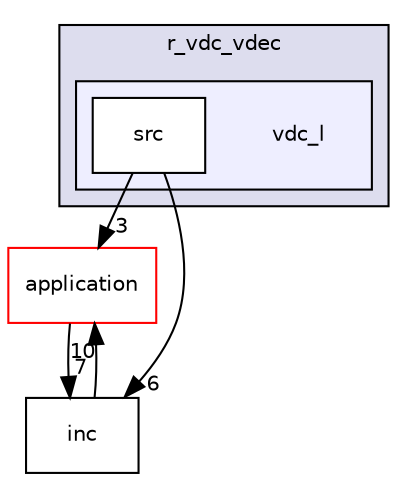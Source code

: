 digraph "vdc_l" {
  compound=true
  node [ fontsize="10", fontname="Helvetica"];
  edge [ labelfontsize="10", labelfontname="Helvetica"];
  subgraph clusterdir_960bef7d8d851eb98d44b8c324c51be2 {
    graph [ bgcolor="#ddddee", pencolor="black", label="r_vdc_vdec" fontname="Helvetica", fontsize="10", URL="dir_960bef7d8d851eb98d44b8c324c51be2.html"]
  subgraph clusterdir_97eff922d235765ec647a9ea03955f69 {
    graph [ bgcolor="#eeeeff", pencolor="black", label="" URL="dir_97eff922d235765ec647a9ea03955f69.html"];
    dir_97eff922d235765ec647a9ea03955f69 [shape=plaintext label="vdc_l"];
    dir_b23752961925a85c51eae10306fc7f69 [shape=box label="src" color="black" fillcolor="white" style="filled" URL="dir_b23752961925a85c51eae10306fc7f69.html"];
  }
  }
  dir_eda2a6d705da8f3400ffe9a7dcb90b30 [shape=box label="application" fillcolor="white" style="filled" color="red" URL="dir_eda2a6d705da8f3400ffe9a7dcb90b30.html"];
  dir_4107c4d2c4f57dd84af28b5064e7e826 [shape=box label="inc" URL="dir_4107c4d2c4f57dd84af28b5064e7e826.html"];
  dir_eda2a6d705da8f3400ffe9a7dcb90b30->dir_4107c4d2c4f57dd84af28b5064e7e826 [headlabel="7", labeldistance=1.5 headhref="dir_000002_000097.html"];
  dir_4107c4d2c4f57dd84af28b5064e7e826->dir_eda2a6d705da8f3400ffe9a7dcb90b30 [headlabel="10", labeldistance=1.5 headhref="dir_000097_000002.html"];
  dir_b23752961925a85c51eae10306fc7f69->dir_eda2a6d705da8f3400ffe9a7dcb90b30 [headlabel="3", labeldistance=1.5 headhref="dir_000101_000002.html"];
  dir_b23752961925a85c51eae10306fc7f69->dir_4107c4d2c4f57dd84af28b5064e7e826 [headlabel="6", labeldistance=1.5 headhref="dir_000101_000097.html"];
}
